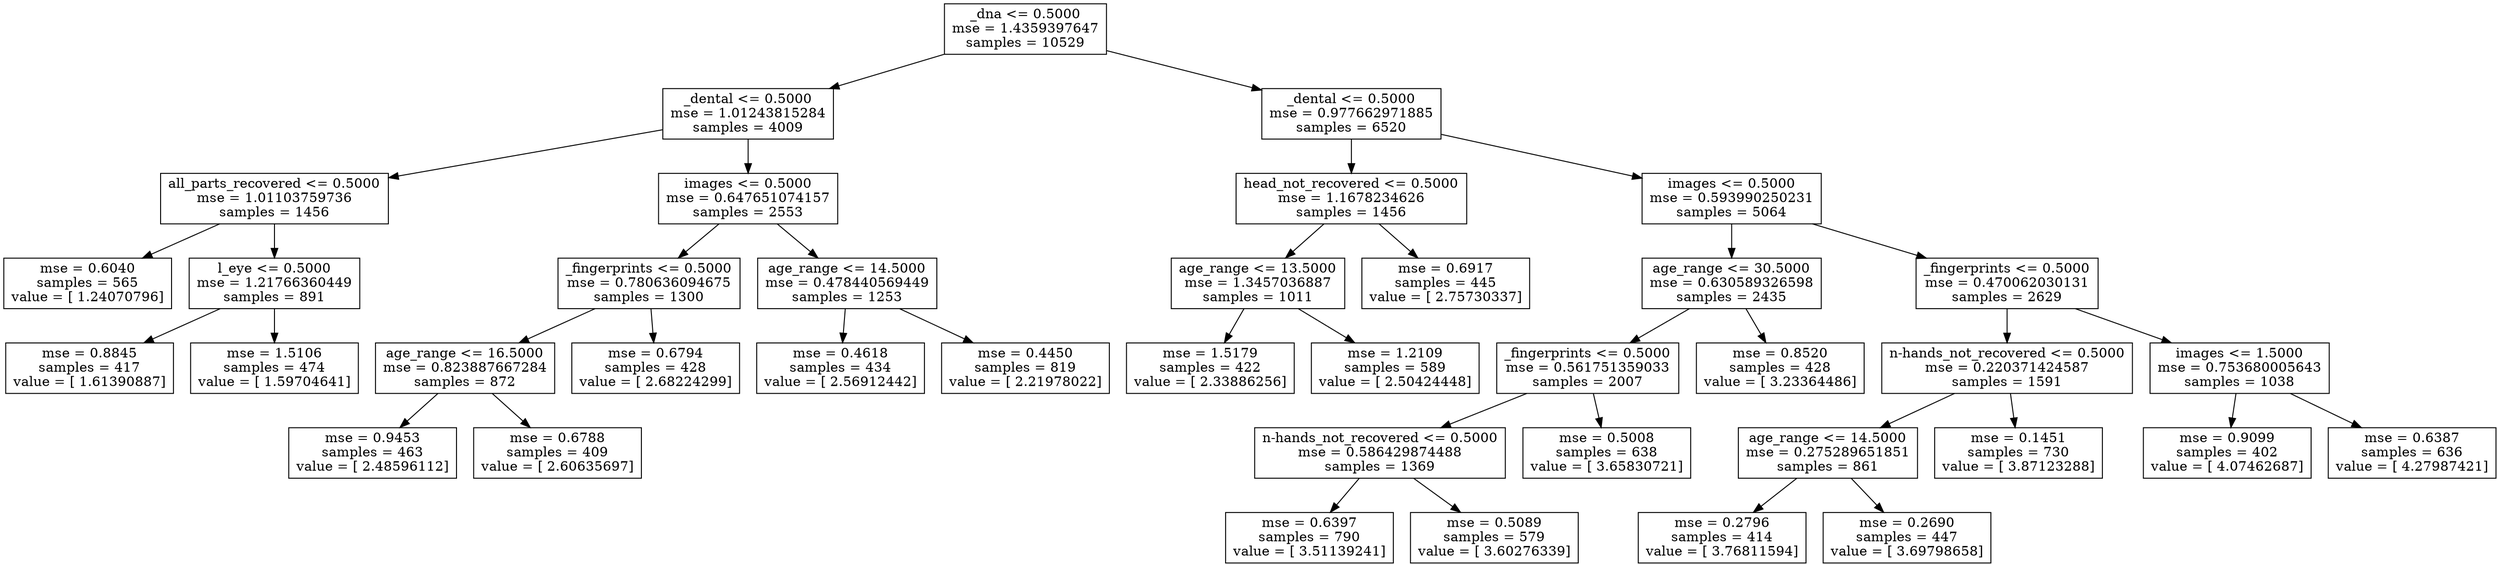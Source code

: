digraph Tree {
0 [label="_dna <= 0.5000\nmse = 1.4359397647\nsamples = 10529", shape="box"] ;
1 [label="_dental <= 0.5000\nmse = 1.01243815284\nsamples = 4009", shape="box"] ;
0 -> 1 ;
2 [label="all_parts_recovered <= 0.5000\nmse = 1.01103759736\nsamples = 1456", shape="box"] ;
1 -> 2 ;
3 [label="mse = 0.6040\nsamples = 565\nvalue = [ 1.24070796]", shape="box"] ;
2 -> 3 ;
4 [label="l_eye <= 0.5000\nmse = 1.21766360449\nsamples = 891", shape="box"] ;
2 -> 4 ;
5 [label="mse = 0.8845\nsamples = 417\nvalue = [ 1.61390887]", shape="box"] ;
4 -> 5 ;
6 [label="mse = 1.5106\nsamples = 474\nvalue = [ 1.59704641]", shape="box"] ;
4 -> 6 ;
7 [label="images <= 0.5000\nmse = 0.647651074157\nsamples = 2553", shape="box"] ;
1 -> 7 ;
8 [label="_fingerprints <= 0.5000\nmse = 0.780636094675\nsamples = 1300", shape="box"] ;
7 -> 8 ;
9 [label="age_range <= 16.5000\nmse = 0.823887667284\nsamples = 872", shape="box"] ;
8 -> 9 ;
10 [label="mse = 0.9453\nsamples = 463\nvalue = [ 2.48596112]", shape="box"] ;
9 -> 10 ;
11 [label="mse = 0.6788\nsamples = 409\nvalue = [ 2.60635697]", shape="box"] ;
9 -> 11 ;
12 [label="mse = 0.6794\nsamples = 428\nvalue = [ 2.68224299]", shape="box"] ;
8 -> 12 ;
13 [label="age_range <= 14.5000\nmse = 0.478440569449\nsamples = 1253", shape="box"] ;
7 -> 13 ;
14 [label="mse = 0.4618\nsamples = 434\nvalue = [ 2.56912442]", shape="box"] ;
13 -> 14 ;
15 [label="mse = 0.4450\nsamples = 819\nvalue = [ 2.21978022]", shape="box"] ;
13 -> 15 ;
16 [label="_dental <= 0.5000\nmse = 0.977662971885\nsamples = 6520", shape="box"] ;
0 -> 16 ;
17 [label="head_not_recovered <= 0.5000\nmse = 1.1678234626\nsamples = 1456", shape="box"] ;
16 -> 17 ;
18 [label="age_range <= 13.5000\nmse = 1.3457036887\nsamples = 1011", shape="box"] ;
17 -> 18 ;
19 [label="mse = 1.5179\nsamples = 422\nvalue = [ 2.33886256]", shape="box"] ;
18 -> 19 ;
20 [label="mse = 1.2109\nsamples = 589\nvalue = [ 2.50424448]", shape="box"] ;
18 -> 20 ;
21 [label="mse = 0.6917\nsamples = 445\nvalue = [ 2.75730337]", shape="box"] ;
17 -> 21 ;
22 [label="images <= 0.5000\nmse = 0.593990250231\nsamples = 5064", shape="box"] ;
16 -> 22 ;
23 [label="age_range <= 30.5000\nmse = 0.630589326598\nsamples = 2435", shape="box"] ;
22 -> 23 ;
24 [label="_fingerprints <= 0.5000\nmse = 0.561751359033\nsamples = 2007", shape="box"] ;
23 -> 24 ;
25 [label="n-hands_not_recovered <= 0.5000\nmse = 0.586429874488\nsamples = 1369", shape="box"] ;
24 -> 25 ;
26 [label="mse = 0.6397\nsamples = 790\nvalue = [ 3.51139241]", shape="box"] ;
25 -> 26 ;
27 [label="mse = 0.5089\nsamples = 579\nvalue = [ 3.60276339]", shape="box"] ;
25 -> 27 ;
28 [label="mse = 0.5008\nsamples = 638\nvalue = [ 3.65830721]", shape="box"] ;
24 -> 28 ;
29 [label="mse = 0.8520\nsamples = 428\nvalue = [ 3.23364486]", shape="box"] ;
23 -> 29 ;
30 [label="_fingerprints <= 0.5000\nmse = 0.470062030131\nsamples = 2629", shape="box"] ;
22 -> 30 ;
31 [label="n-hands_not_recovered <= 0.5000\nmse = 0.220371424587\nsamples = 1591", shape="box"] ;
30 -> 31 ;
32 [label="age_range <= 14.5000\nmse = 0.275289651851\nsamples = 861", shape="box"] ;
31 -> 32 ;
33 [label="mse = 0.2796\nsamples = 414\nvalue = [ 3.76811594]", shape="box"] ;
32 -> 33 ;
34 [label="mse = 0.2690\nsamples = 447\nvalue = [ 3.69798658]", shape="box"] ;
32 -> 34 ;
35 [label="mse = 0.1451\nsamples = 730\nvalue = [ 3.87123288]", shape="box"] ;
31 -> 35 ;
36 [label="images <= 1.5000\nmse = 0.753680005643\nsamples = 1038", shape="box"] ;
30 -> 36 ;
37 [label="mse = 0.9099\nsamples = 402\nvalue = [ 4.07462687]", shape="box"] ;
36 -> 37 ;
38 [label="mse = 0.6387\nsamples = 636\nvalue = [ 4.27987421]", shape="box"] ;
36 -> 38 ;
}